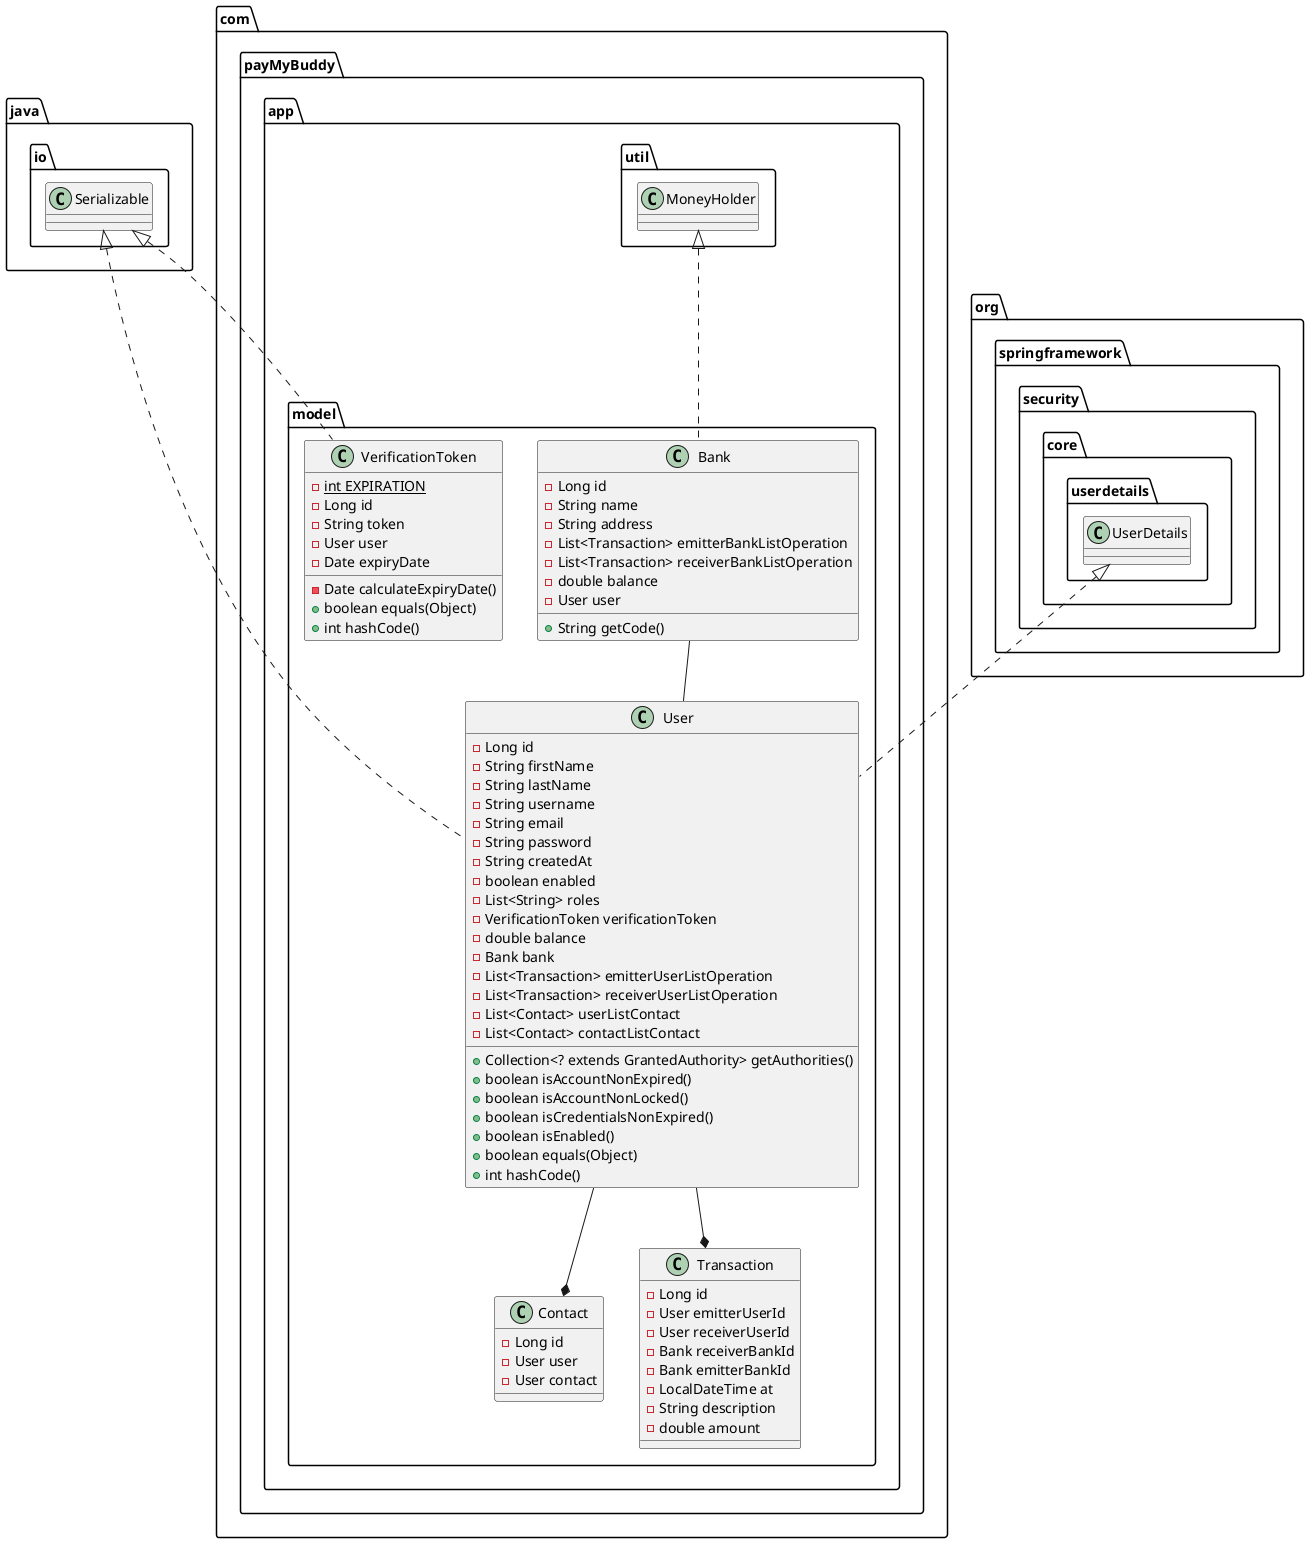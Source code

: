 @startuml
class com.payMyBuddy.app.model.Bank {
- Long id
- String name
- String address
- List<Transaction> emitterBankListOperation
- List<Transaction> receiverBankListOperation
- double balance
- User user
+ String getCode()
}
class com.payMyBuddy.app.model.User {
- Long id
- String firstName
- String lastName
- String username
- String email
- String password
- String createdAt
- boolean enabled
- List<String> roles
- VerificationToken verificationToken
- double balance
- Bank bank
- List<Transaction> emitterUserListOperation
- List<Transaction> receiverUserListOperation
- List<Contact> userListContact
- List<Contact> contactListContact
+ Collection<? extends GrantedAuthority> getAuthorities()
+ boolean isAccountNonExpired()
+ boolean isAccountNonLocked()
+ boolean isCredentialsNonExpired()
+ boolean isEnabled()
+ boolean equals(Object)
+ int hashCode()
}
class com.payMyBuddy.app.model.VerificationToken {
- {static} int EXPIRATION
- Long id
- String token
- User user
- Date expiryDate
- Date calculateExpiryDate()
+ boolean equals(Object)
+ int hashCode()
}
class com.payMyBuddy.app.model.Contact {
- Long id
- User user
- User contact
}
class com.payMyBuddy.app.model.Transaction {
- Long id
- User emitterUserId
- User receiverUserId
- Bank receiverBankId
- Bank emitterBankId
- LocalDateTime at
- String description
- double amount
}

com.payMyBuddy.app.model.User --* com.payMyBuddy.app.model.Transaction

com.payMyBuddy.app.model.Bank -- com.payMyBuddy.app.model.User
com.payMyBuddy.app.model.User --* com.payMyBuddy.app.model.Contact


com.payMyBuddy.app.util.MoneyHolder <|.. com.payMyBuddy.app.model.Bank
java.io.Serializable <|.. com.payMyBuddy.app.model.User
org.springframework.security.core.userdetails.UserDetails <|.. com.payMyBuddy.app.model.User
java.io.Serializable <|.. com.payMyBuddy.app.model.VerificationToken
@enduml